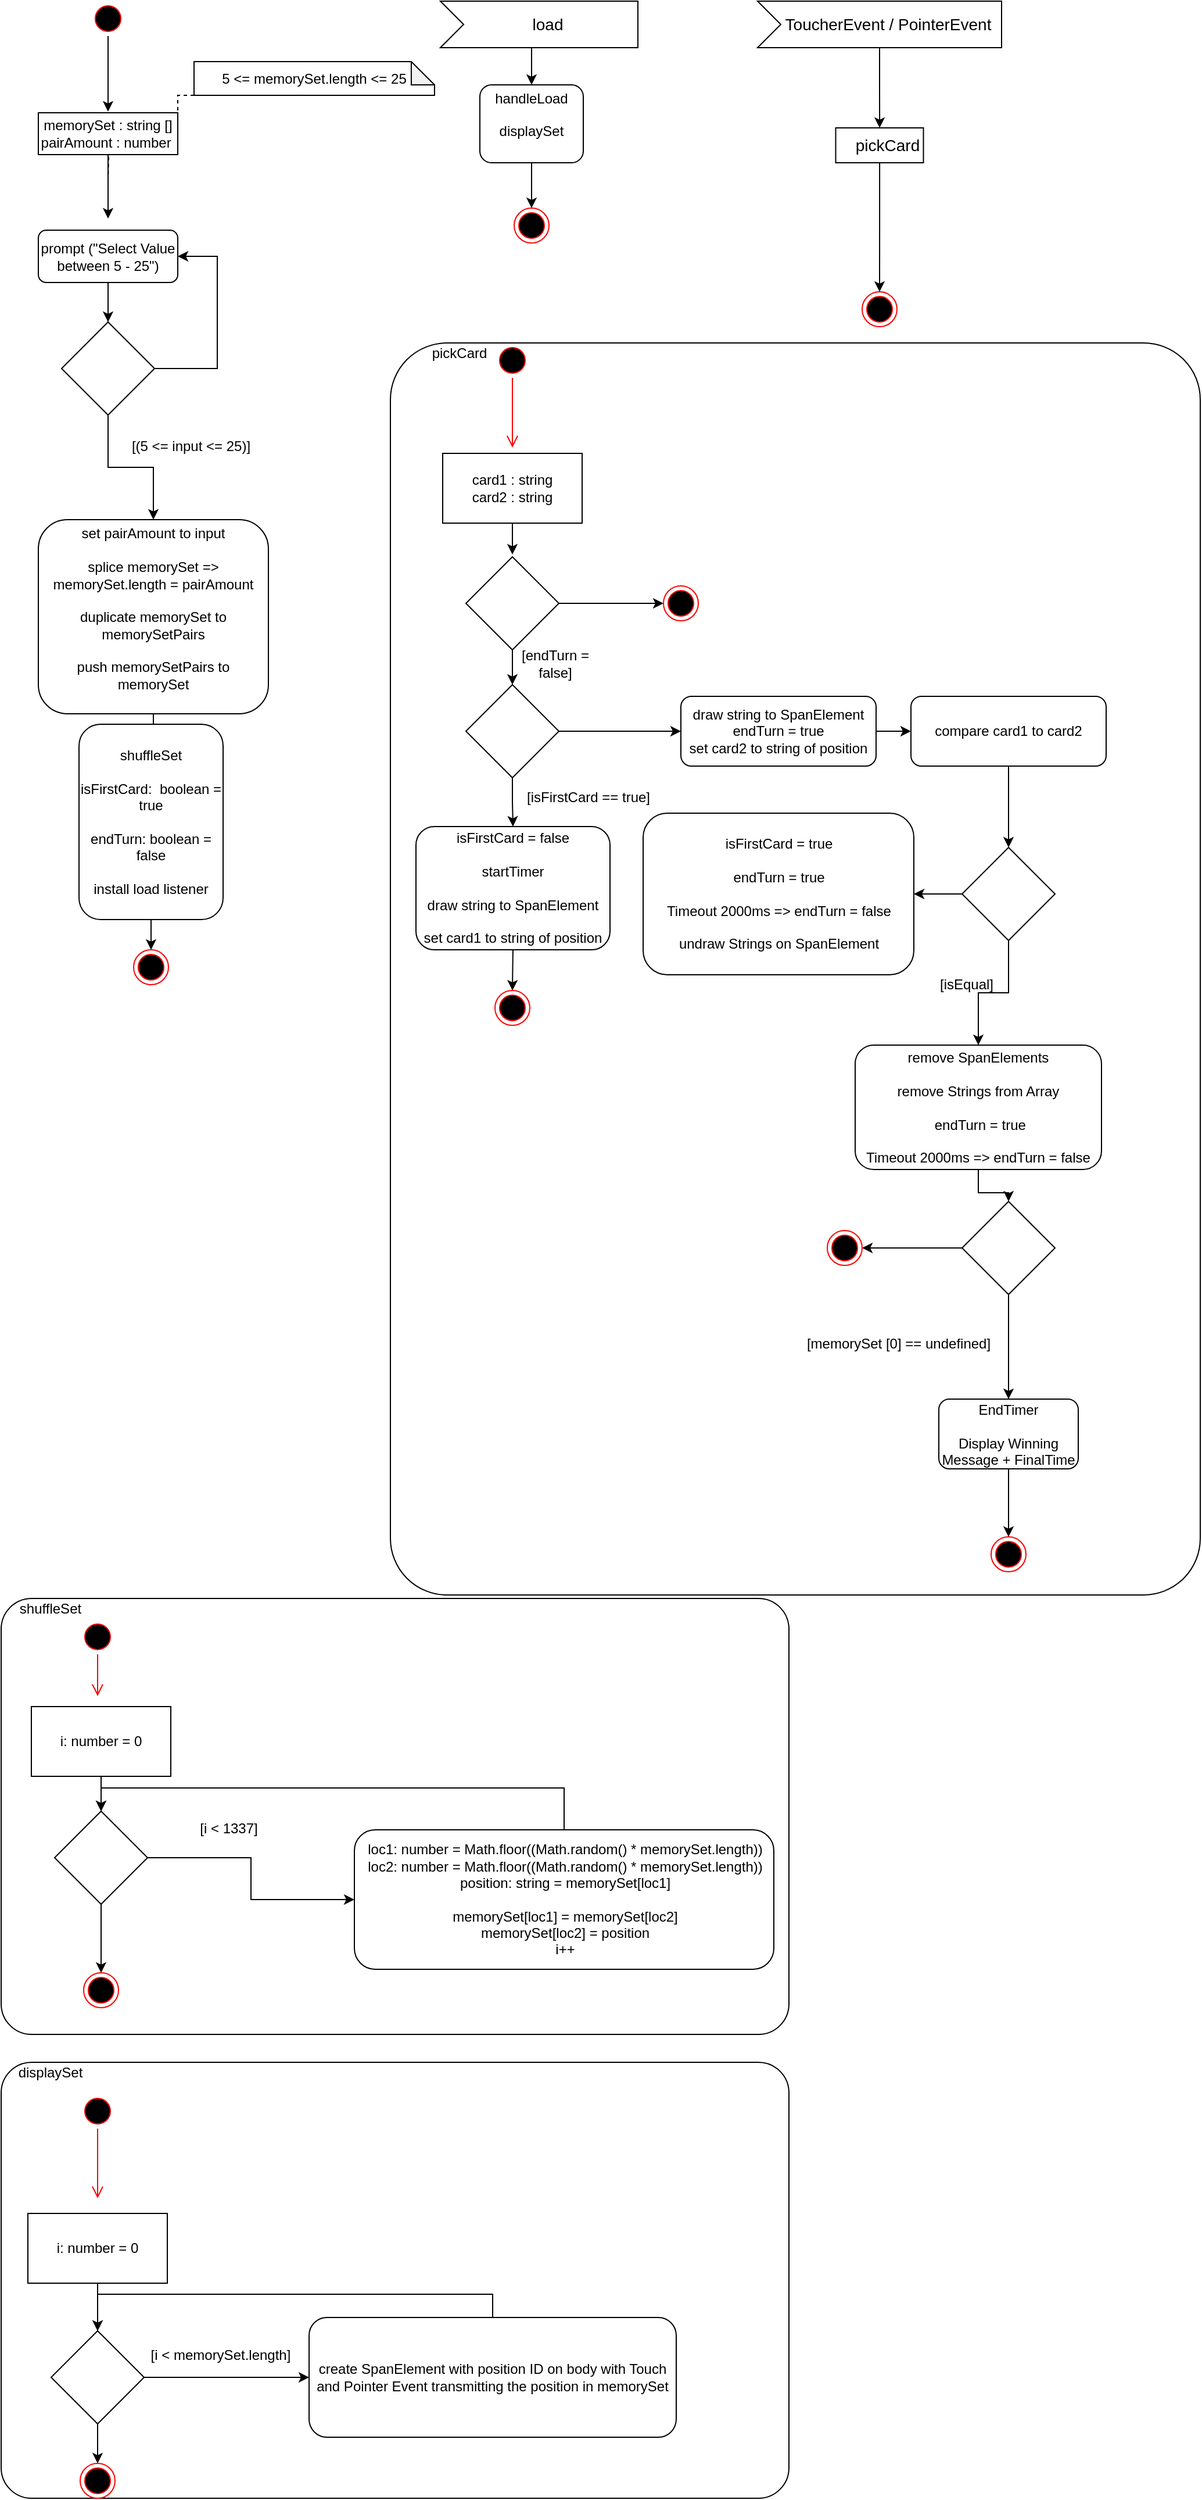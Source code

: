 <mxfile version="17.4.2" type="github">
  <diagram id="5fvetMHeEvb6ogv8dqny" name="Page-1">
    <mxGraphModel dx="1151" dy="637" grid="0" gridSize="10" guides="1" tooltips="1" connect="1" arrows="1" fold="1" page="1" pageScale="1" pageWidth="1169" pageHeight="827" math="0" shadow="0">
      <root>
        <mxCell id="0" />
        <mxCell id="1" parent="0" />
        <mxCell id="XLRes0Gc-2Ke0w_aSx6O-42" style="edgeStyle=orthogonalEdgeStyle;rounded=0;orthogonalLoop=1;jettySize=auto;html=1;exitX=0;exitY=0;exitDx=85;exitDy=40;exitPerimeter=0;entryX=0.5;entryY=0;entryDx=0;entryDy=0;" edge="1" parent="1" source="fMAN_KDFWf8yBQTEq66X-1" target="XLRes0Gc-2Ke0w_aSx6O-24">
          <mxGeometry relative="1" as="geometry" />
        </mxCell>
        <mxCell id="fMAN_KDFWf8yBQTEq66X-1" value="load" style="html=1;shape=mxgraph.infographic.ribbonSimple;notch1=20;notch2=0;align=center;verticalAlign=middle;fontSize=14;fontStyle=0;fillColor=#FFFFFF;flipH=0;spacingRight=0;spacingLeft=14;" parent="1" vertex="1">
          <mxGeometry x="378" y="40" width="170" height="40" as="geometry" />
        </mxCell>
        <mxCell id="fMAN_KDFWf8yBQTEq66X-8" value="" style="edgeStyle=orthogonalEdgeStyle;rounded=0;orthogonalLoop=1;jettySize=auto;html=1;" parent="1" source="fMAN_KDFWf8yBQTEq66X-2" target="fMAN_KDFWf8yBQTEq66X-7" edge="1">
          <mxGeometry relative="1" as="geometry" />
        </mxCell>
        <mxCell id="fMAN_KDFWf8yBQTEq66X-2" value="ToucherEvent / PointerEvent" style="html=1;shape=mxgraph.infographic.ribbonSimple;notch1=20;notch2=0;align=center;verticalAlign=middle;fontSize=14;fontStyle=0;fillColor=#FFFFFF;flipH=0;spacingRight=0;spacingLeft=14;" parent="1" vertex="1">
          <mxGeometry x="651" y="40" width="210" height="40" as="geometry" />
        </mxCell>
        <mxCell id="fMAN_KDFWf8yBQTEq66X-7" value="pickCard" style="whiteSpace=wrap;html=1;fontSize=14;fontStyle=0;fillColor=#FFFFFF;spacingLeft=14;spacingRight=0;" parent="1" vertex="1">
          <mxGeometry x="718.25" y="149" width="75.5" height="30" as="geometry" />
        </mxCell>
        <mxCell id="fMAN_KDFWf8yBQTEq66X-11" value="" style="ellipse;html=1;shape=endState;fillColor=#000000;strokeColor=#ff0000;" parent="1" vertex="1">
          <mxGeometry x="741" y="290" width="30" height="30" as="geometry" />
        </mxCell>
        <mxCell id="fMAN_KDFWf8yBQTEq66X-12" value="" style="edgeStyle=orthogonalEdgeStyle;rounded=0;orthogonalLoop=1;jettySize=auto;html=1;" parent="1" source="fMAN_KDFWf8yBQTEq66X-7" target="fMAN_KDFWf8yBQTEq66X-11" edge="1">
          <mxGeometry relative="1" as="geometry" />
        </mxCell>
        <mxCell id="fMAN_KDFWf8yBQTEq66X-13" style="edgeStyle=orthogonalEdgeStyle;rounded=0;orthogonalLoop=1;jettySize=auto;html=1;exitX=0;exitY=0;exitDx=85;exitDy=40;exitPerimeter=0;" parent="1" source="fMAN_KDFWf8yBQTEq66X-1" target="fMAN_KDFWf8yBQTEq66X-1" edge="1">
          <mxGeometry relative="1" as="geometry" />
        </mxCell>
        <mxCell id="fMAN_KDFWf8yBQTEq66X-19" value="" style="edgeStyle=orthogonalEdgeStyle;rounded=0;orthogonalLoop=1;jettySize=auto;html=1;" parent="1" source="fMAN_KDFWf8yBQTEq66X-14" edge="1">
          <mxGeometry relative="1" as="geometry">
            <mxPoint x="92" y="135" as="targetPoint" />
          </mxGeometry>
        </mxCell>
        <mxCell id="fMAN_KDFWf8yBQTEq66X-14" value="" style="ellipse;html=1;shape=startState;fillColor=#000000;strokeColor=#ff0000;" parent="1" vertex="1">
          <mxGeometry x="77" y="40" width="30" height="30" as="geometry" />
        </mxCell>
        <mxCell id="fMAN_KDFWf8yBQTEq66X-24" value="" style="edgeStyle=orthogonalEdgeStyle;rounded=0;orthogonalLoop=1;jettySize=auto;html=1;" parent="1" source="fMAN_KDFWf8yBQTEq66X-21" edge="1">
          <mxGeometry relative="1" as="geometry">
            <mxPoint x="92" y="227" as="targetPoint" />
          </mxGeometry>
        </mxCell>
        <mxCell id="fMAN_KDFWf8yBQTEq66X-21" value="memorySet : string []&lt;br&gt;pairAmount : number&amp;nbsp;" style="rounded=0;whiteSpace=wrap;html=1;" parent="1" vertex="1">
          <mxGeometry x="32" y="136" width="120" height="36" as="geometry" />
        </mxCell>
        <mxCell id="fMAN_KDFWf8yBQTEq66X-27" style="edgeStyle=orthogonalEdgeStyle;rounded=0;orthogonalLoop=1;jettySize=auto;html=1;exitX=0;exitY=1;exitDx=0;exitDy=0;exitPerimeter=0;entryX=1;entryY=0.25;entryDx=0;entryDy=0;dashed=1;endArrow=none;endFill=0;" parent="1" source="fMAN_KDFWf8yBQTEq66X-26" target="fMAN_KDFWf8yBQTEq66X-21" edge="1">
          <mxGeometry relative="1" as="geometry" />
        </mxCell>
        <mxCell id="fMAN_KDFWf8yBQTEq66X-26" value="5 &amp;lt;= memorySet.length &amp;lt;= 25" style="shape=note;whiteSpace=wrap;html=1;backgroundOutline=1;darkOpacity=0.05;rounded=0;size=20;" parent="1" vertex="1">
          <mxGeometry x="166" y="92" width="206.97" height="29" as="geometry" />
        </mxCell>
        <mxCell id="fMAN_KDFWf8yBQTEq66X-29" value="" style="edgeStyle=orthogonalEdgeStyle;rounded=0;orthogonalLoop=1;jettySize=auto;html=1;dashed=1;endArrow=none;endFill=0;" parent="1" target="fMAN_KDFWf8yBQTEq66X-21" edge="1">
          <mxGeometry relative="1" as="geometry">
            <mxPoint x="92" y="195" as="sourcePoint" />
          </mxGeometry>
        </mxCell>
        <mxCell id="fMAN_KDFWf8yBQTEq66X-31" value="" style="edgeStyle=orthogonalEdgeStyle;rounded=0;orthogonalLoop=1;jettySize=auto;html=1;endArrow=classic;endFill=1;" parent="1" source="fMAN_KDFWf8yBQTEq66X-28" target="fMAN_KDFWf8yBQTEq66X-30" edge="1">
          <mxGeometry relative="1" as="geometry" />
        </mxCell>
        <mxCell id="fMAN_KDFWf8yBQTEq66X-28" value="prompt (&quot;Select Value between 5 - 25&quot;)" style="rounded=1;whiteSpace=wrap;html=1;" parent="1" vertex="1">
          <mxGeometry x="32" y="237" width="120" height="45" as="geometry" />
        </mxCell>
        <mxCell id="fMAN_KDFWf8yBQTEq66X-32" style="edgeStyle=orthogonalEdgeStyle;rounded=0;orthogonalLoop=1;jettySize=auto;html=1;exitX=1;exitY=0.5;exitDx=0;exitDy=0;entryX=1;entryY=0.5;entryDx=0;entryDy=0;endArrow=classic;endFill=1;" parent="1" source="fMAN_KDFWf8yBQTEq66X-30" target="fMAN_KDFWf8yBQTEq66X-28" edge="1">
          <mxGeometry relative="1" as="geometry">
            <Array as="points">
              <mxPoint x="186" y="356" />
              <mxPoint x="186" y="260" />
            </Array>
          </mxGeometry>
        </mxCell>
        <mxCell id="fMAN_KDFWf8yBQTEq66X-36" value="" style="edgeStyle=orthogonalEdgeStyle;rounded=0;orthogonalLoop=1;jettySize=auto;html=1;endArrow=classic;endFill=1;" parent="1" source="fMAN_KDFWf8yBQTEq66X-30" target="fMAN_KDFWf8yBQTEq66X-35" edge="1">
          <mxGeometry relative="1" as="geometry" />
        </mxCell>
        <mxCell id="fMAN_KDFWf8yBQTEq66X-30" value="" style="rhombus;whiteSpace=wrap;html=1;rounded=0;" parent="1" vertex="1">
          <mxGeometry x="52" y="316" width="80" height="80" as="geometry" />
        </mxCell>
        <mxCell id="XLRes0Gc-2Ke0w_aSx6O-2" value="" style="edgeStyle=orthogonalEdgeStyle;rounded=0;orthogonalLoop=1;jettySize=auto;html=1;" edge="1" parent="1" source="fMAN_KDFWf8yBQTEq66X-35" target="XLRes0Gc-2Ke0w_aSx6O-1">
          <mxGeometry relative="1" as="geometry" />
        </mxCell>
        <mxCell id="fMAN_KDFWf8yBQTEq66X-35" value="set pairAmount to input&lt;br&gt;&lt;br&gt;splice memorySet =&amp;gt; memorySet.length = pairAmount&lt;br&gt;&lt;br&gt;duplicate memorySet to memorySetPairs&lt;br&gt;&lt;br&gt;push memorySetPairs to memorySet&lt;br&gt;&lt;br&gt;" style="whiteSpace=wrap;html=1;rounded=1;" parent="1" vertex="1">
          <mxGeometry x="32" y="486" width="198" height="167" as="geometry" />
        </mxCell>
        <mxCell id="fMAN_KDFWf8yBQTEq66X-37" value="[(5 &amp;lt;= input &amp;lt;= 25)]" style="text;html=1;align=center;verticalAlign=middle;resizable=0;points=[];autosize=1;strokeColor=none;fillColor=none;" parent="1" vertex="1">
          <mxGeometry x="107" y="414" width="112" height="18" as="geometry" />
        </mxCell>
        <mxCell id="XLRes0Gc-2Ke0w_aSx6O-46" style="edgeStyle=orthogonalEdgeStyle;rounded=0;orthogonalLoop=1;jettySize=auto;html=1;exitX=0.5;exitY=1;exitDx=0;exitDy=0;" edge="1" parent="1" source="XLRes0Gc-2Ke0w_aSx6O-1" target="XLRes0Gc-2Ke0w_aSx6O-45">
          <mxGeometry relative="1" as="geometry" />
        </mxCell>
        <mxCell id="XLRes0Gc-2Ke0w_aSx6O-1" value="shuffleSet&lt;br&gt;&lt;br&gt;&lt;font style=&quot;font-size: 12px&quot;&gt;isFirstCard: &amp;nbsp;boolean = true&lt;br&gt;&lt;br&gt;endTurn: boolean = false&lt;br&gt;&lt;/font&gt;&lt;br&gt;install load listener" style="whiteSpace=wrap;html=1;rounded=1;" vertex="1" parent="1">
          <mxGeometry x="67" y="662" width="124" height="168" as="geometry" />
        </mxCell>
        <mxCell id="XLRes0Gc-2Ke0w_aSx6O-3" value="" style="rounded=1;whiteSpace=wrap;html=1;arcSize=7;" vertex="1" parent="1">
          <mxGeometry y="1414" width="678" height="375" as="geometry" />
        </mxCell>
        <mxCell id="XLRes0Gc-2Ke0w_aSx6O-4" value="shuffleSet" style="text;html=1;align=center;verticalAlign=middle;resizable=0;points=[];autosize=1;strokeColor=none;fillColor=none;" vertex="1" parent="1">
          <mxGeometry x="10" y="1414" width="63" height="18" as="geometry" />
        </mxCell>
        <mxCell id="XLRes0Gc-2Ke0w_aSx6O-5" value="" style="ellipse;html=1;shape=startState;fillColor=#000000;strokeColor=#ff0000;" vertex="1" parent="1">
          <mxGeometry x="68" y="1432" width="30" height="30" as="geometry" />
        </mxCell>
        <mxCell id="XLRes0Gc-2Ke0w_aSx6O-6" value="" style="edgeStyle=orthogonalEdgeStyle;html=1;verticalAlign=bottom;endArrow=open;endSize=8;strokeColor=#ff0000;rounded=0;" edge="1" source="XLRes0Gc-2Ke0w_aSx6O-5" parent="1">
          <mxGeometry relative="1" as="geometry">
            <mxPoint x="83" y="1498" as="targetPoint" />
          </mxGeometry>
        </mxCell>
        <mxCell id="XLRes0Gc-2Ke0w_aSx6O-21" style="edgeStyle=orthogonalEdgeStyle;rounded=0;orthogonalLoop=1;jettySize=auto;html=1;exitX=0.5;exitY=0;exitDx=0;exitDy=0;entryX=0.5;entryY=0;entryDx=0;entryDy=0;" edge="1" parent="1" source="XLRes0Gc-2Ke0w_aSx6O-7" target="XLRes0Gc-2Ke0w_aSx6O-8">
          <mxGeometry relative="1" as="geometry" />
        </mxCell>
        <mxCell id="XLRes0Gc-2Ke0w_aSx6O-7" value="loc1: number = Math.floor((Math.random() * memorySet.length))&lt;br&gt;loc2: number = Math.floor((Math.random() * memorySet.length))&lt;br&gt;position: string = memorySet[loc1]&lt;br&gt;&lt;br&gt;memorySet[loc1] = memorySet[loc2]&lt;br&gt;memorySet[loc2] = position&lt;br&gt;i++" style="html=1;rounded=1;" vertex="1" parent="1">
          <mxGeometry x="304" y="1613" width="361" height="120" as="geometry" />
        </mxCell>
        <mxCell id="XLRes0Gc-2Ke0w_aSx6O-12" style="edgeStyle=orthogonalEdgeStyle;rounded=0;orthogonalLoop=1;jettySize=auto;html=1;exitX=1;exitY=0.5;exitDx=0;exitDy=0;entryX=0;entryY=0.5;entryDx=0;entryDy=0;" edge="1" parent="1" source="XLRes0Gc-2Ke0w_aSx6O-8" target="XLRes0Gc-2Ke0w_aSx6O-7">
          <mxGeometry relative="1" as="geometry" />
        </mxCell>
        <mxCell id="XLRes0Gc-2Ke0w_aSx6O-19" style="edgeStyle=orthogonalEdgeStyle;rounded=0;orthogonalLoop=1;jettySize=auto;html=1;exitX=0.5;exitY=1;exitDx=0;exitDy=0;" edge="1" parent="1" source="XLRes0Gc-2Ke0w_aSx6O-8" target="XLRes0Gc-2Ke0w_aSx6O-18">
          <mxGeometry relative="1" as="geometry" />
        </mxCell>
        <mxCell id="XLRes0Gc-2Ke0w_aSx6O-8" value="" style="rhombus;whiteSpace=wrap;html=1;" vertex="1" parent="1">
          <mxGeometry x="46" y="1597" width="80" height="80" as="geometry" />
        </mxCell>
        <mxCell id="XLRes0Gc-2Ke0w_aSx6O-17" style="edgeStyle=orthogonalEdgeStyle;rounded=0;orthogonalLoop=1;jettySize=auto;html=1;exitX=0.5;exitY=1;exitDx=0;exitDy=0;entryX=0.5;entryY=0;entryDx=0;entryDy=0;" edge="1" parent="1" source="XLRes0Gc-2Ke0w_aSx6O-14" target="XLRes0Gc-2Ke0w_aSx6O-8">
          <mxGeometry relative="1" as="geometry" />
        </mxCell>
        <mxCell id="XLRes0Gc-2Ke0w_aSx6O-14" value="i: number = 0" style="rounded=0;whiteSpace=wrap;html=1;" vertex="1" parent="1">
          <mxGeometry x="26" y="1507" width="120" height="60" as="geometry" />
        </mxCell>
        <mxCell id="XLRes0Gc-2Ke0w_aSx6O-16" value="[i &amp;lt; 1337]" style="text;html=1;strokeColor=none;fillColor=none;align=center;verticalAlign=middle;whiteSpace=wrap;rounded=0;" vertex="1" parent="1">
          <mxGeometry x="166" y="1597" width="60" height="30" as="geometry" />
        </mxCell>
        <mxCell id="XLRes0Gc-2Ke0w_aSx6O-18" value="" style="ellipse;html=1;shape=endState;fillColor=#000000;strokeColor=#ff0000;" vertex="1" parent="1">
          <mxGeometry x="71" y="1736" width="30" height="30" as="geometry" />
        </mxCell>
        <mxCell id="XLRes0Gc-2Ke0w_aSx6O-44" style="edgeStyle=orthogonalEdgeStyle;rounded=0;orthogonalLoop=1;jettySize=auto;html=1;exitX=0.5;exitY=1;exitDx=0;exitDy=0;entryX=0.5;entryY=0;entryDx=0;entryDy=0;" edge="1" parent="1" source="XLRes0Gc-2Ke0w_aSx6O-24" target="XLRes0Gc-2Ke0w_aSx6O-43">
          <mxGeometry relative="1" as="geometry" />
        </mxCell>
        <mxCell id="XLRes0Gc-2Ke0w_aSx6O-24" value="handleLoad&lt;br&gt;&lt;br&gt;displaySet&lt;br&gt;&lt;span style=&quot;font-size: 14px&quot;&gt;&lt;br&gt;&lt;/span&gt;" style="whiteSpace=wrap;html=1;rounded=1;" vertex="1" parent="1">
          <mxGeometry x="412" y="112" width="89" height="67" as="geometry" />
        </mxCell>
        <mxCell id="XLRes0Gc-2Ke0w_aSx6O-26" value="" style="rounded=1;whiteSpace=wrap;html=1;arcSize=7;" vertex="1" parent="1">
          <mxGeometry y="1813" width="678" height="375" as="geometry" />
        </mxCell>
        <mxCell id="XLRes0Gc-2Ke0w_aSx6O-27" value="displaySet" style="text;html=1;align=center;verticalAlign=middle;resizable=0;points=[];autosize=1;strokeColor=none;fillColor=none;" vertex="1" parent="1">
          <mxGeometry x="9" y="1813" width="65" height="18" as="geometry" />
        </mxCell>
        <mxCell id="XLRes0Gc-2Ke0w_aSx6O-28" value="" style="ellipse;html=1;shape=startState;fillColor=#000000;strokeColor=#ff0000;rounded=1;" vertex="1" parent="1">
          <mxGeometry x="68" y="1840" width="30" height="30" as="geometry" />
        </mxCell>
        <mxCell id="XLRes0Gc-2Ke0w_aSx6O-29" value="" style="edgeStyle=orthogonalEdgeStyle;html=1;verticalAlign=bottom;endArrow=open;endSize=8;strokeColor=#ff0000;rounded=0;" edge="1" source="XLRes0Gc-2Ke0w_aSx6O-28" parent="1">
          <mxGeometry relative="1" as="geometry">
            <mxPoint x="83" y="1930" as="targetPoint" />
          </mxGeometry>
        </mxCell>
        <mxCell id="XLRes0Gc-2Ke0w_aSx6O-35" style="edgeStyle=orthogonalEdgeStyle;rounded=0;orthogonalLoop=1;jettySize=auto;html=1;exitX=0.5;exitY=1;exitDx=0;exitDy=0;entryX=0.5;entryY=0;entryDx=0;entryDy=0;" edge="1" parent="1" source="XLRes0Gc-2Ke0w_aSx6O-30" target="XLRes0Gc-2Ke0w_aSx6O-33">
          <mxGeometry relative="1" as="geometry" />
        </mxCell>
        <mxCell id="XLRes0Gc-2Ke0w_aSx6O-30" value="i: number = 0" style="rounded=0;whiteSpace=wrap;html=1;" vertex="1" parent="1">
          <mxGeometry x="23" y="1943" width="120" height="60" as="geometry" />
        </mxCell>
        <mxCell id="XLRes0Gc-2Ke0w_aSx6O-37" style="edgeStyle=orthogonalEdgeStyle;rounded=0;orthogonalLoop=1;jettySize=auto;html=1;exitX=1;exitY=0.5;exitDx=0;exitDy=0;entryX=0;entryY=0.5;entryDx=0;entryDy=0;" edge="1" parent="1" source="XLRes0Gc-2Ke0w_aSx6O-33" target="XLRes0Gc-2Ke0w_aSx6O-36">
          <mxGeometry relative="1" as="geometry" />
        </mxCell>
        <mxCell id="XLRes0Gc-2Ke0w_aSx6O-41" style="edgeStyle=orthogonalEdgeStyle;rounded=0;orthogonalLoop=1;jettySize=auto;html=1;exitX=0.5;exitY=1;exitDx=0;exitDy=0;entryX=0.5;entryY=0;entryDx=0;entryDy=0;" edge="1" parent="1" source="XLRes0Gc-2Ke0w_aSx6O-33" target="XLRes0Gc-2Ke0w_aSx6O-40">
          <mxGeometry relative="1" as="geometry" />
        </mxCell>
        <mxCell id="XLRes0Gc-2Ke0w_aSx6O-33" value="" style="rhombus;whiteSpace=wrap;html=1;rounded=0;" vertex="1" parent="1">
          <mxGeometry x="43" y="2044" width="80" height="80" as="geometry" />
        </mxCell>
        <mxCell id="XLRes0Gc-2Ke0w_aSx6O-38" style="edgeStyle=orthogonalEdgeStyle;rounded=0;orthogonalLoop=1;jettySize=auto;html=1;exitX=0.5;exitY=0;exitDx=0;exitDy=0;entryX=0.5;entryY=0;entryDx=0;entryDy=0;" edge="1" parent="1" source="XLRes0Gc-2Ke0w_aSx6O-36" target="XLRes0Gc-2Ke0w_aSx6O-33">
          <mxGeometry relative="1" as="geometry" />
        </mxCell>
        <mxCell id="XLRes0Gc-2Ke0w_aSx6O-36" value="create SpanElement with position ID on body with Touch and Pointer Event transmitting the position in memorySet" style="rounded=1;whiteSpace=wrap;html=1;" vertex="1" parent="1">
          <mxGeometry x="265" y="2032.5" width="316" height="103" as="geometry" />
        </mxCell>
        <mxCell id="XLRes0Gc-2Ke0w_aSx6O-39" value="[i &amp;lt; memorySet.length]" style="text;html=1;strokeColor=none;fillColor=none;align=center;verticalAlign=middle;whiteSpace=wrap;rounded=0;" vertex="1" parent="1">
          <mxGeometry x="118" y="2050" width="142" height="30" as="geometry" />
        </mxCell>
        <mxCell id="XLRes0Gc-2Ke0w_aSx6O-40" value="" style="ellipse;html=1;shape=endState;fillColor=#000000;strokeColor=#ff0000;rounded=0;" vertex="1" parent="1">
          <mxGeometry x="68" y="2158" width="30" height="30" as="geometry" />
        </mxCell>
        <mxCell id="XLRes0Gc-2Ke0w_aSx6O-43" value="" style="ellipse;html=1;shape=endState;fillColor=#000000;strokeColor=#ff0000;rounded=0;" vertex="1" parent="1">
          <mxGeometry x="441.5" y="218" width="30" height="30" as="geometry" />
        </mxCell>
        <mxCell id="XLRes0Gc-2Ke0w_aSx6O-45" value="" style="ellipse;html=1;shape=endState;fillColor=#000000;strokeColor=#ff0000;rounded=0;" vertex="1" parent="1">
          <mxGeometry x="114" y="856" width="30" height="30" as="geometry" />
        </mxCell>
        <mxCell id="XLRes0Gc-2Ke0w_aSx6O-59" value="" style="rounded=1;whiteSpace=wrap;html=1;arcSize=7;" vertex="1" parent="1">
          <mxGeometry x="335" y="334" width="697" height="1077" as="geometry" />
        </mxCell>
        <mxCell id="XLRes0Gc-2Ke0w_aSx6O-60" value="pickCard" style="text;html=1;align=center;verticalAlign=middle;resizable=0;points=[];autosize=1;strokeColor=none;fillColor=none;" vertex="1" parent="1">
          <mxGeometry x="365" y="334" width="57" height="18" as="geometry" />
        </mxCell>
        <mxCell id="XLRes0Gc-2Ke0w_aSx6O-66" style="edgeStyle=orthogonalEdgeStyle;rounded=0;orthogonalLoop=1;jettySize=auto;html=1;exitX=0.5;exitY=1;exitDx=0;exitDy=0;entryX=0.5;entryY=0;entryDx=0;entryDy=0;" edge="1" parent="1" target="XLRes0Gc-2Ke0w_aSx6O-71">
          <mxGeometry relative="1" as="geometry">
            <mxPoint x="440" y="813" as="sourcePoint" />
          </mxGeometry>
        </mxCell>
        <mxCell id="XLRes0Gc-2Ke0w_aSx6O-71" value="" style="ellipse;html=1;shape=endState;fillColor=#000000;strokeColor=#ff0000;rounded=0;" vertex="1" parent="1">
          <mxGeometry x="425" y="891" width="30" height="30" as="geometry" />
        </mxCell>
        <mxCell id="XLRes0Gc-2Ke0w_aSx6O-88" style="edgeStyle=orthogonalEdgeStyle;rounded=0;orthogonalLoop=1;jettySize=auto;html=1;exitX=1;exitY=0.5;exitDx=0;exitDy=0;entryX=0;entryY=0.5;entryDx=0;entryDy=0;fontSize=12;" edge="1" parent="1" source="XLRes0Gc-2Ke0w_aSx6O-78" target="XLRes0Gc-2Ke0w_aSx6O-84">
          <mxGeometry relative="1" as="geometry" />
        </mxCell>
        <mxCell id="XLRes0Gc-2Ke0w_aSx6O-89" style="edgeStyle=orthogonalEdgeStyle;rounded=0;orthogonalLoop=1;jettySize=auto;html=1;exitX=0.5;exitY=1;exitDx=0;exitDy=0;entryX=0.5;entryY=0;entryDx=0;entryDy=0;fontSize=12;" edge="1" parent="1" source="XLRes0Gc-2Ke0w_aSx6O-78" target="XLRes0Gc-2Ke0w_aSx6O-81">
          <mxGeometry relative="1" as="geometry" />
        </mxCell>
        <mxCell id="XLRes0Gc-2Ke0w_aSx6O-78" value="" style="rhombus;whiteSpace=wrap;html=1;rounded=0;" vertex="1" parent="1">
          <mxGeometry x="400" y="628" width="80" height="80" as="geometry" />
        </mxCell>
        <mxCell id="XLRes0Gc-2Ke0w_aSx6O-81" value="isFirstCard = false&lt;br&gt;&lt;br&gt;startTimer&lt;br&gt;&lt;br&gt;draw string to SpanElement&lt;br&gt;&lt;br&gt;set card1 to string of position" style="rounded=1;whiteSpace=wrap;html=1;" vertex="1" parent="1">
          <mxGeometry x="357" y="750" width="167" height="106" as="geometry" />
        </mxCell>
        <mxCell id="XLRes0Gc-2Ke0w_aSx6O-83" value="[isFirstCard == true]" style="text;html=1;align=center;verticalAlign=middle;resizable=0;points=[];autosize=1;strokeColor=none;fillColor=none;" vertex="1" parent="1">
          <mxGeometry x="447" y="716" width="116" height="18" as="geometry" />
        </mxCell>
        <mxCell id="XLRes0Gc-2Ke0w_aSx6O-92" style="edgeStyle=orthogonalEdgeStyle;rounded=0;orthogonalLoop=1;jettySize=auto;html=1;exitX=1;exitY=0.5;exitDx=0;exitDy=0;entryX=0;entryY=0.5;entryDx=0;entryDy=0;fontSize=12;" edge="1" parent="1" source="XLRes0Gc-2Ke0w_aSx6O-84" target="XLRes0Gc-2Ke0w_aSx6O-91">
          <mxGeometry relative="1" as="geometry" />
        </mxCell>
        <mxCell id="XLRes0Gc-2Ke0w_aSx6O-84" value="draw string to SpanElement&lt;br&gt;endTurn = true&lt;br&gt;set card2 to string of position" style="rounded=1;whiteSpace=wrap;html=1;fontSize=12;" vertex="1" parent="1">
          <mxGeometry x="585" y="638" width="168" height="60" as="geometry" />
        </mxCell>
        <mxCell id="XLRes0Gc-2Ke0w_aSx6O-87" style="edgeStyle=orthogonalEdgeStyle;rounded=0;orthogonalLoop=1;jettySize=auto;html=1;exitX=0.5;exitY=1;exitDx=0;exitDy=0;fontSize=12;" edge="1" parent="1" source="XLRes0Gc-2Ke0w_aSx6O-85">
          <mxGeometry relative="1" as="geometry">
            <mxPoint x="440" y="516" as="targetPoint" />
          </mxGeometry>
        </mxCell>
        <mxCell id="XLRes0Gc-2Ke0w_aSx6O-85" value="card1 : string&lt;br&gt;card2 : string" style="rounded=0;whiteSpace=wrap;html=1;fontSize=12;" vertex="1" parent="1">
          <mxGeometry x="380" y="429" width="120" height="60" as="geometry" />
        </mxCell>
        <mxCell id="XLRes0Gc-2Ke0w_aSx6O-94" value="" style="edgeStyle=orthogonalEdgeStyle;rounded=0;orthogonalLoop=1;jettySize=auto;html=1;fontSize=12;" edge="1" parent="1" source="XLRes0Gc-2Ke0w_aSx6O-91" target="XLRes0Gc-2Ke0w_aSx6O-93">
          <mxGeometry relative="1" as="geometry" />
        </mxCell>
        <mxCell id="XLRes0Gc-2Ke0w_aSx6O-91" value="compare card1 to card2" style="rounded=1;whiteSpace=wrap;html=1;fontSize=12;" vertex="1" parent="1">
          <mxGeometry x="783" y="638" width="168" height="60" as="geometry" />
        </mxCell>
        <mxCell id="XLRes0Gc-2Ke0w_aSx6O-96" value="" style="edgeStyle=orthogonalEdgeStyle;rounded=0;orthogonalLoop=1;jettySize=auto;html=1;fontSize=12;" edge="1" parent="1" source="XLRes0Gc-2Ke0w_aSx6O-93" target="XLRes0Gc-2Ke0w_aSx6O-95">
          <mxGeometry relative="1" as="geometry" />
        </mxCell>
        <mxCell id="XLRes0Gc-2Ke0w_aSx6O-120" style="edgeStyle=orthogonalEdgeStyle;rounded=0;orthogonalLoop=1;jettySize=auto;html=1;exitX=0;exitY=0.5;exitDx=0;exitDy=0;entryX=1;entryY=0.5;entryDx=0;entryDy=0;fontSize=12;" edge="1" parent="1" source="XLRes0Gc-2Ke0w_aSx6O-93" target="XLRes0Gc-2Ke0w_aSx6O-119">
          <mxGeometry relative="1" as="geometry" />
        </mxCell>
        <mxCell id="XLRes0Gc-2Ke0w_aSx6O-93" value="" style="rhombus;whiteSpace=wrap;html=1;rounded=0;" vertex="1" parent="1">
          <mxGeometry x="827" y="768" width="80" height="80" as="geometry" />
        </mxCell>
        <mxCell id="XLRes0Gc-2Ke0w_aSx6O-109" value="" style="edgeStyle=orthogonalEdgeStyle;rounded=0;orthogonalLoop=1;jettySize=auto;html=1;fontSize=12;" edge="1" parent="1" source="XLRes0Gc-2Ke0w_aSx6O-95" target="XLRes0Gc-2Ke0w_aSx6O-108">
          <mxGeometry relative="1" as="geometry" />
        </mxCell>
        <mxCell id="XLRes0Gc-2Ke0w_aSx6O-95" value="remove SpanElements&lt;br&gt;&lt;br&gt;remove Strings from Array&lt;br&gt;&lt;br&gt;&amp;nbsp;endTurn = true&lt;br&gt;&lt;br&gt;Timeout 2000ms =&amp;gt; endTurn = false" style="whiteSpace=wrap;html=1;rounded=1;" vertex="1" parent="1">
          <mxGeometry x="735" y="938" width="212" height="107" as="geometry" />
        </mxCell>
        <mxCell id="XLRes0Gc-2Ke0w_aSx6O-99" value="" style="ellipse;html=1;shape=startState;fillColor=#000000;strokeColor=#ff0000;rounded=0;fontSize=12;" vertex="1" parent="1">
          <mxGeometry x="425" y="334" width="30" height="30" as="geometry" />
        </mxCell>
        <mxCell id="XLRes0Gc-2Ke0w_aSx6O-100" value="" style="edgeStyle=orthogonalEdgeStyle;html=1;verticalAlign=bottom;endArrow=open;endSize=8;strokeColor=#ff0000;rounded=0;fontSize=12;" edge="1" source="XLRes0Gc-2Ke0w_aSx6O-99" parent="1">
          <mxGeometry relative="1" as="geometry">
            <mxPoint x="440" y="424" as="targetPoint" />
          </mxGeometry>
        </mxCell>
        <mxCell id="XLRes0Gc-2Ke0w_aSx6O-102" style="edgeStyle=orthogonalEdgeStyle;rounded=0;orthogonalLoop=1;jettySize=auto;html=1;exitX=0.5;exitY=1;exitDx=0;exitDy=0;entryX=0.5;entryY=0;entryDx=0;entryDy=0;fontSize=12;" edge="1" parent="1" source="XLRes0Gc-2Ke0w_aSx6O-101" target="XLRes0Gc-2Ke0w_aSx6O-78">
          <mxGeometry relative="1" as="geometry" />
        </mxCell>
        <mxCell id="XLRes0Gc-2Ke0w_aSx6O-118" style="edgeStyle=orthogonalEdgeStyle;rounded=0;orthogonalLoop=1;jettySize=auto;html=1;exitX=1;exitY=0.5;exitDx=0;exitDy=0;fontSize=12;" edge="1" parent="1" source="XLRes0Gc-2Ke0w_aSx6O-101" target="XLRes0Gc-2Ke0w_aSx6O-117">
          <mxGeometry relative="1" as="geometry" />
        </mxCell>
        <mxCell id="XLRes0Gc-2Ke0w_aSx6O-101" value="" style="rhombus;whiteSpace=wrap;html=1;rounded=0;fontSize=12;" vertex="1" parent="1">
          <mxGeometry x="400" y="518" width="80" height="80" as="geometry" />
        </mxCell>
        <mxCell id="XLRes0Gc-2Ke0w_aSx6O-103" value="[endTurn = false]" style="text;html=1;strokeColor=none;fillColor=none;align=center;verticalAlign=middle;whiteSpace=wrap;rounded=0;fontSize=12;" vertex="1" parent="1">
          <mxGeometry x="447" y="595" width="60" height="30" as="geometry" />
        </mxCell>
        <mxCell id="XLRes0Gc-2Ke0w_aSx6O-107" value="[isEqual]" style="text;html=1;strokeColor=none;fillColor=none;align=center;verticalAlign=middle;whiteSpace=wrap;rounded=0;fontSize=12;" vertex="1" parent="1">
          <mxGeometry x="801" y="871" width="60" height="30" as="geometry" />
        </mxCell>
        <mxCell id="XLRes0Gc-2Ke0w_aSx6O-111" value="" style="edgeStyle=orthogonalEdgeStyle;rounded=0;orthogonalLoop=1;jettySize=auto;html=1;fontSize=12;" edge="1" parent="1" source="XLRes0Gc-2Ke0w_aSx6O-108" target="XLRes0Gc-2Ke0w_aSx6O-110">
          <mxGeometry relative="1" as="geometry" />
        </mxCell>
        <mxCell id="XLRes0Gc-2Ke0w_aSx6O-116" style="edgeStyle=orthogonalEdgeStyle;rounded=0;orthogonalLoop=1;jettySize=auto;html=1;exitX=0;exitY=0.5;exitDx=0;exitDy=0;entryX=1;entryY=0.5;entryDx=0;entryDy=0;fontSize=12;" edge="1" parent="1" source="XLRes0Gc-2Ke0w_aSx6O-108" target="XLRes0Gc-2Ke0w_aSx6O-115">
          <mxGeometry relative="1" as="geometry" />
        </mxCell>
        <mxCell id="XLRes0Gc-2Ke0w_aSx6O-108" value="" style="rhombus;whiteSpace=wrap;html=1;rounded=0;" vertex="1" parent="1">
          <mxGeometry x="827" y="1072.5" width="80" height="80" as="geometry" />
        </mxCell>
        <mxCell id="XLRes0Gc-2Ke0w_aSx6O-113" style="edgeStyle=orthogonalEdgeStyle;rounded=0;orthogonalLoop=1;jettySize=auto;html=1;exitX=0.5;exitY=1;exitDx=0;exitDy=0;entryX=0.5;entryY=0;entryDx=0;entryDy=0;fontSize=12;" edge="1" parent="1" source="XLRes0Gc-2Ke0w_aSx6O-110" target="XLRes0Gc-2Ke0w_aSx6O-112">
          <mxGeometry relative="1" as="geometry" />
        </mxCell>
        <mxCell id="XLRes0Gc-2Ke0w_aSx6O-110" value="EndTimer&lt;br&gt;&lt;br&gt;Display Winning Message + FinalTime" style="whiteSpace=wrap;html=1;rounded=1;" vertex="1" parent="1">
          <mxGeometry x="807" y="1242.5" width="120" height="60" as="geometry" />
        </mxCell>
        <mxCell id="XLRes0Gc-2Ke0w_aSx6O-112" value="" style="ellipse;html=1;shape=endState;fillColor=#000000;strokeColor=#ff0000;rounded=1;fontSize=12;" vertex="1" parent="1">
          <mxGeometry x="852" y="1361" width="30" height="30" as="geometry" />
        </mxCell>
        <mxCell id="XLRes0Gc-2Ke0w_aSx6O-114" value="[memorySet [0] == undefined]" style="text;html=1;strokeColor=none;fillColor=none;align=center;verticalAlign=middle;whiteSpace=wrap;rounded=0;fontSize=12;" vertex="1" parent="1">
          <mxGeometry x="681" y="1180" width="183" height="30" as="geometry" />
        </mxCell>
        <mxCell id="XLRes0Gc-2Ke0w_aSx6O-115" value="" style="ellipse;html=1;shape=endState;fillColor=#000000;strokeColor=#ff0000;rounded=1;fontSize=12;" vertex="1" parent="1">
          <mxGeometry x="711" y="1097.5" width="30" height="30" as="geometry" />
        </mxCell>
        <mxCell id="XLRes0Gc-2Ke0w_aSx6O-117" value="" style="ellipse;html=1;shape=endState;fillColor=#000000;strokeColor=#ff0000;rounded=1;fontSize=12;" vertex="1" parent="1">
          <mxGeometry x="570" y="543" width="30" height="30" as="geometry" />
        </mxCell>
        <mxCell id="XLRes0Gc-2Ke0w_aSx6O-119" value="isFirstCard = true&lt;br&gt;&lt;br&gt;endTurn = true&lt;br&gt;&lt;br&gt;Timeout 2000ms =&amp;gt; endTurn = false&lt;br&gt;&lt;br&gt;undraw Strings on SpanElement" style="rounded=1;whiteSpace=wrap;html=1;fontSize=12;" vertex="1" parent="1">
          <mxGeometry x="552.5" y="738.5" width="233" height="139" as="geometry" />
        </mxCell>
      </root>
    </mxGraphModel>
  </diagram>
</mxfile>
